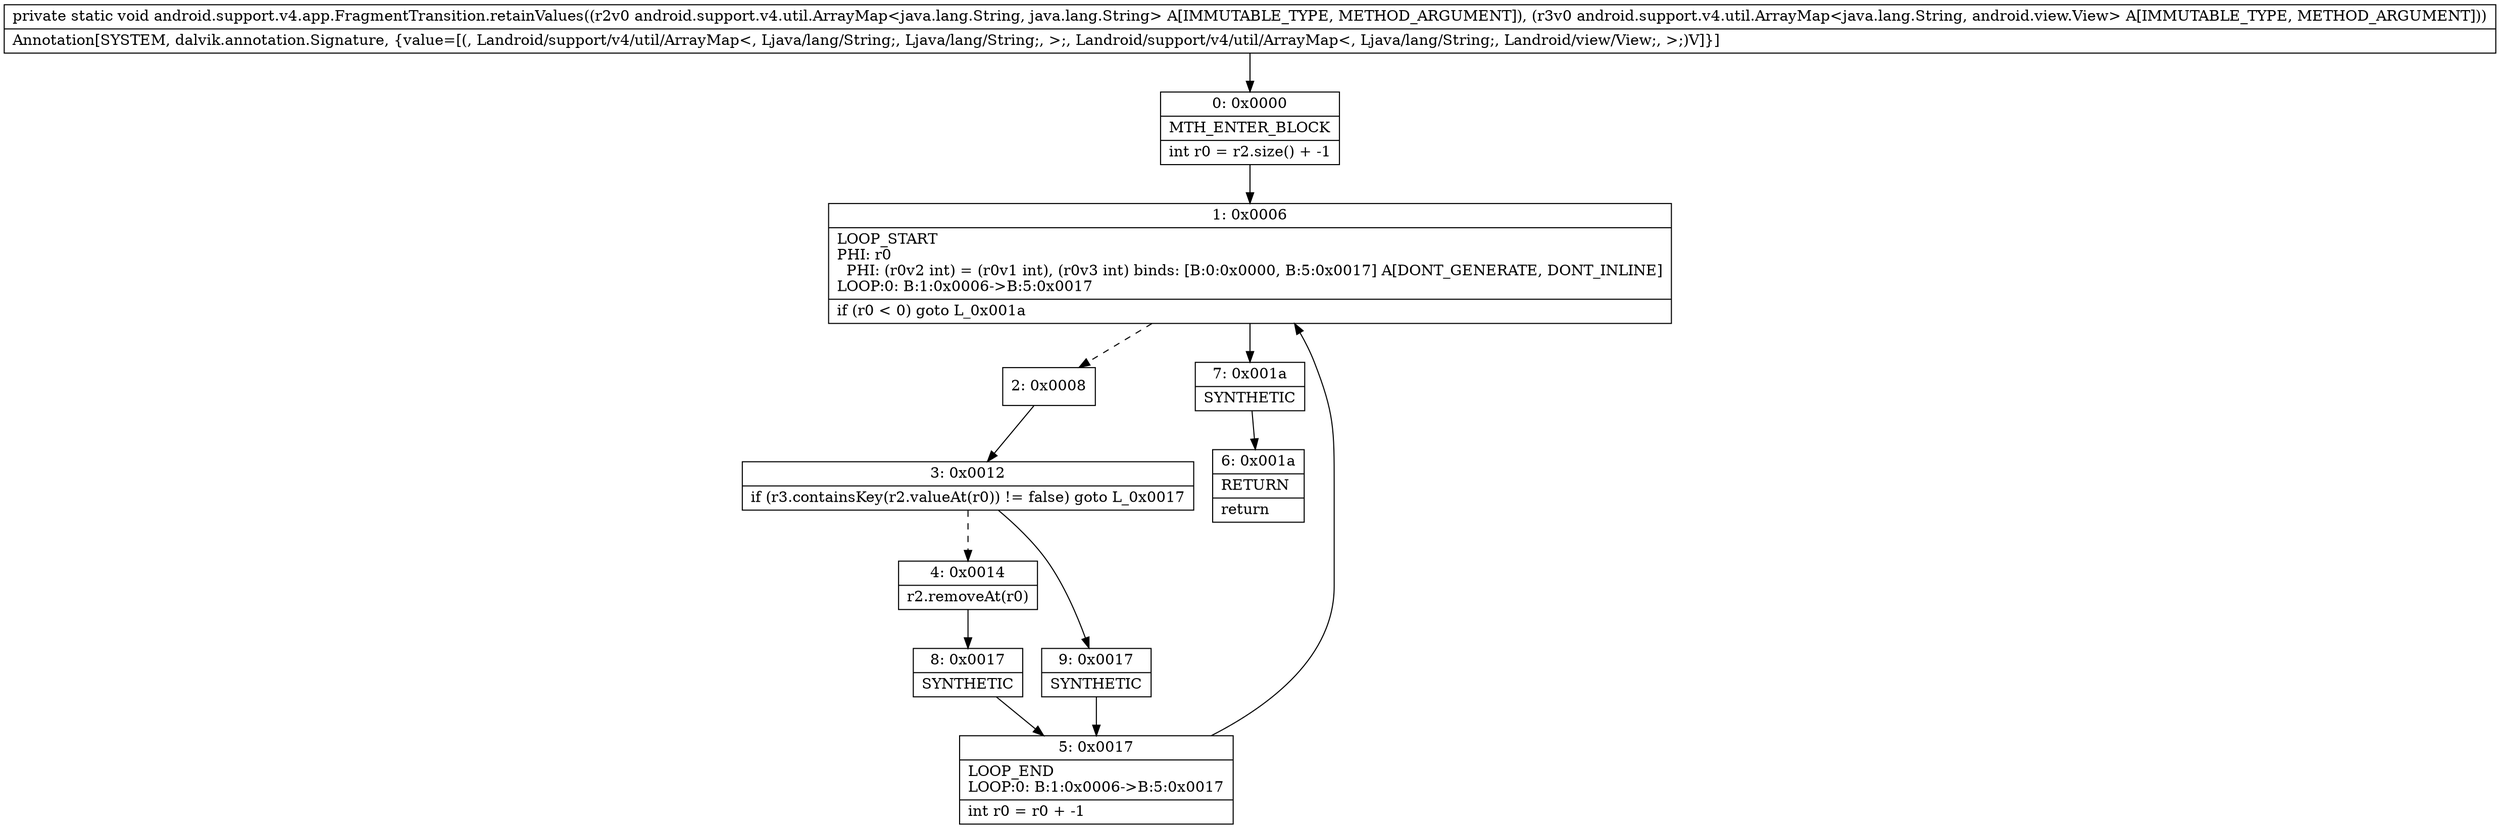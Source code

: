 digraph "CFG forandroid.support.v4.app.FragmentTransition.retainValues(Landroid\/support\/v4\/util\/ArrayMap;Landroid\/support\/v4\/util\/ArrayMap;)V" {
Node_0 [shape=record,label="{0\:\ 0x0000|MTH_ENTER_BLOCK\l|int r0 = r2.size() + \-1\l}"];
Node_1 [shape=record,label="{1\:\ 0x0006|LOOP_START\lPHI: r0 \l  PHI: (r0v2 int) = (r0v1 int), (r0v3 int) binds: [B:0:0x0000, B:5:0x0017] A[DONT_GENERATE, DONT_INLINE]\lLOOP:0: B:1:0x0006\-\>B:5:0x0017\l|if (r0 \< 0) goto L_0x001a\l}"];
Node_2 [shape=record,label="{2\:\ 0x0008}"];
Node_3 [shape=record,label="{3\:\ 0x0012|if (r3.containsKey(r2.valueAt(r0)) != false) goto L_0x0017\l}"];
Node_4 [shape=record,label="{4\:\ 0x0014|r2.removeAt(r0)\l}"];
Node_5 [shape=record,label="{5\:\ 0x0017|LOOP_END\lLOOP:0: B:1:0x0006\-\>B:5:0x0017\l|int r0 = r0 + \-1\l}"];
Node_6 [shape=record,label="{6\:\ 0x001a|RETURN\l|return\l}"];
Node_7 [shape=record,label="{7\:\ 0x001a|SYNTHETIC\l}"];
Node_8 [shape=record,label="{8\:\ 0x0017|SYNTHETIC\l}"];
Node_9 [shape=record,label="{9\:\ 0x0017|SYNTHETIC\l}"];
MethodNode[shape=record,label="{private static void android.support.v4.app.FragmentTransition.retainValues((r2v0 android.support.v4.util.ArrayMap\<java.lang.String, java.lang.String\> A[IMMUTABLE_TYPE, METHOD_ARGUMENT]), (r3v0 android.support.v4.util.ArrayMap\<java.lang.String, android.view.View\> A[IMMUTABLE_TYPE, METHOD_ARGUMENT]))  | Annotation[SYSTEM, dalvik.annotation.Signature, \{value=[(, Landroid\/support\/v4\/util\/ArrayMap\<, Ljava\/lang\/String;, Ljava\/lang\/String;, \>;, Landroid\/support\/v4\/util\/ArrayMap\<, Ljava\/lang\/String;, Landroid\/view\/View;, \>;)V]\}]\l}"];
MethodNode -> Node_0;
Node_0 -> Node_1;
Node_1 -> Node_2[style=dashed];
Node_1 -> Node_7;
Node_2 -> Node_3;
Node_3 -> Node_4[style=dashed];
Node_3 -> Node_9;
Node_4 -> Node_8;
Node_5 -> Node_1;
Node_7 -> Node_6;
Node_8 -> Node_5;
Node_9 -> Node_5;
}

